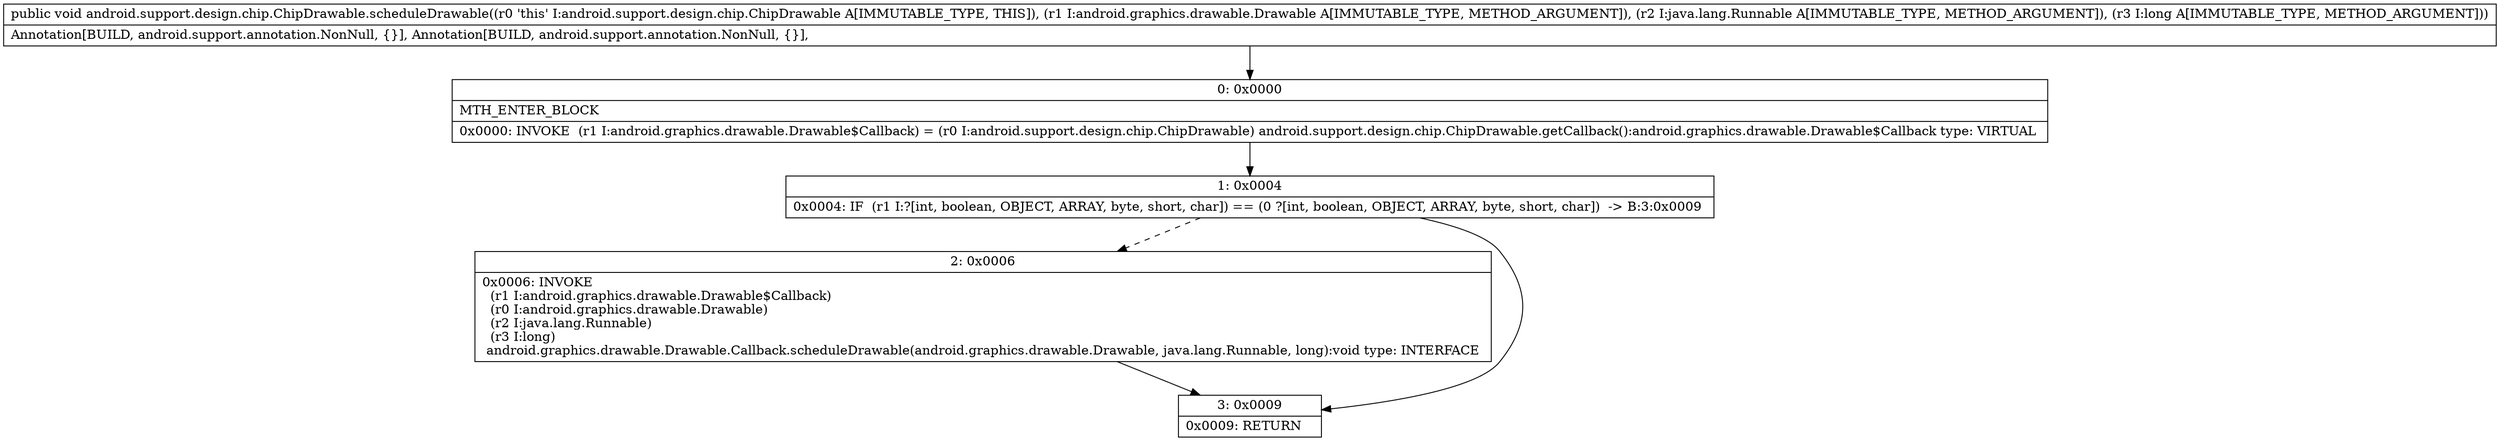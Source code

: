 digraph "CFG forandroid.support.design.chip.ChipDrawable.scheduleDrawable(Landroid\/graphics\/drawable\/Drawable;Ljava\/lang\/Runnable;J)V" {
Node_0 [shape=record,label="{0\:\ 0x0000|MTH_ENTER_BLOCK\l|0x0000: INVOKE  (r1 I:android.graphics.drawable.Drawable$Callback) = (r0 I:android.support.design.chip.ChipDrawable) android.support.design.chip.ChipDrawable.getCallback():android.graphics.drawable.Drawable$Callback type: VIRTUAL \l}"];
Node_1 [shape=record,label="{1\:\ 0x0004|0x0004: IF  (r1 I:?[int, boolean, OBJECT, ARRAY, byte, short, char]) == (0 ?[int, boolean, OBJECT, ARRAY, byte, short, char])  \-\> B:3:0x0009 \l}"];
Node_2 [shape=record,label="{2\:\ 0x0006|0x0006: INVOKE  \l  (r1 I:android.graphics.drawable.Drawable$Callback)\l  (r0 I:android.graphics.drawable.Drawable)\l  (r2 I:java.lang.Runnable)\l  (r3 I:long)\l android.graphics.drawable.Drawable.Callback.scheduleDrawable(android.graphics.drawable.Drawable, java.lang.Runnable, long):void type: INTERFACE \l}"];
Node_3 [shape=record,label="{3\:\ 0x0009|0x0009: RETURN   \l}"];
MethodNode[shape=record,label="{public void android.support.design.chip.ChipDrawable.scheduleDrawable((r0 'this' I:android.support.design.chip.ChipDrawable A[IMMUTABLE_TYPE, THIS]), (r1 I:android.graphics.drawable.Drawable A[IMMUTABLE_TYPE, METHOD_ARGUMENT]), (r2 I:java.lang.Runnable A[IMMUTABLE_TYPE, METHOD_ARGUMENT]), (r3 I:long A[IMMUTABLE_TYPE, METHOD_ARGUMENT]))  | Annotation[BUILD, android.support.annotation.NonNull, \{\}], Annotation[BUILD, android.support.annotation.NonNull, \{\}], \l}"];
MethodNode -> Node_0;
Node_0 -> Node_1;
Node_1 -> Node_2[style=dashed];
Node_1 -> Node_3;
Node_2 -> Node_3;
}

